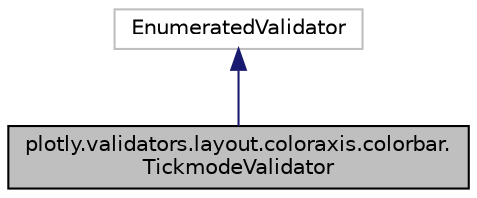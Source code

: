digraph "plotly.validators.layout.coloraxis.colorbar.TickmodeValidator"
{
 // LATEX_PDF_SIZE
  edge [fontname="Helvetica",fontsize="10",labelfontname="Helvetica",labelfontsize="10"];
  node [fontname="Helvetica",fontsize="10",shape=record];
  Node1 [label="plotly.validators.layout.coloraxis.colorbar.\lTickmodeValidator",height=0.2,width=0.4,color="black", fillcolor="grey75", style="filled", fontcolor="black",tooltip=" "];
  Node2 -> Node1 [dir="back",color="midnightblue",fontsize="10",style="solid",fontname="Helvetica"];
  Node2 [label="EnumeratedValidator",height=0.2,width=0.4,color="grey75", fillcolor="white", style="filled",tooltip=" "];
}
